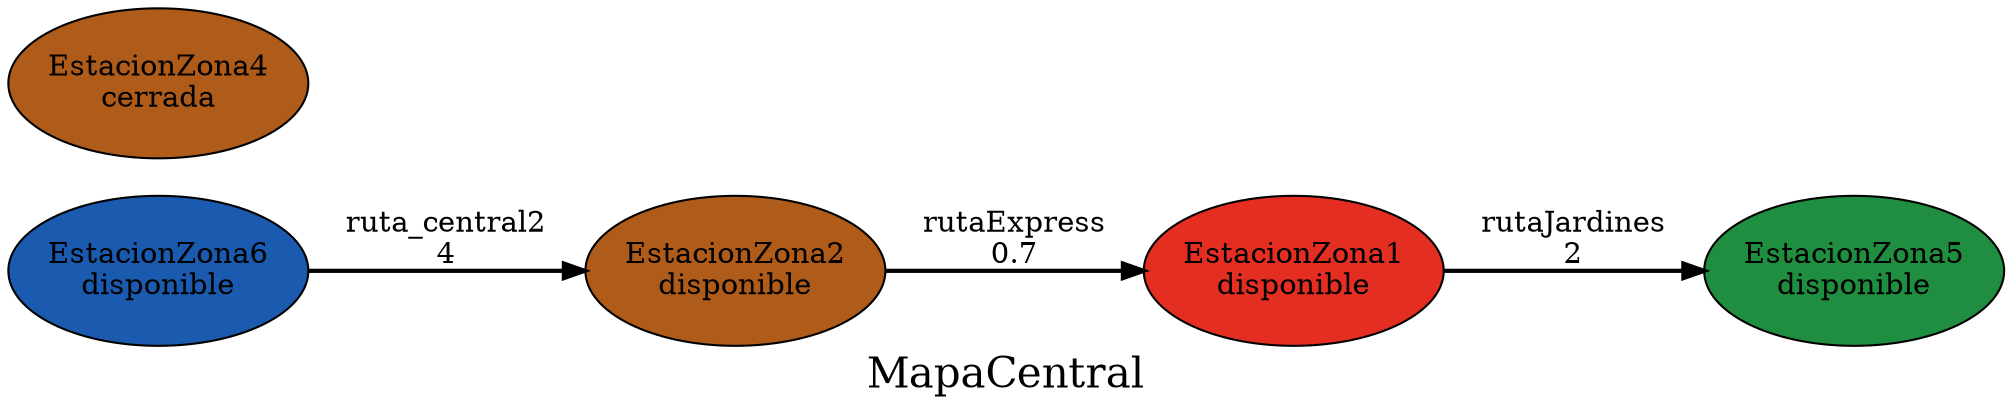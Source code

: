 digraph Ruta {
	node [color=black fillcolor="#1A5AAF" fixedsize=true height=1 shape=oval style=filled width=2]
	EstacionZona6 [label="EstacionZona6
disponible"]
	node [color=black fillcolor="#AF5B1A" fixedsize=true height=1 shape=oval style=filled width=2]
	EstacionZona2 [label="EstacionZona2
disponible"]
	node [color=black fillcolor="#E52E22" fixedsize=true height=1 shape=oval style=filled width=2]
	EstacionZona1 [label="EstacionZona1
disponible"]
	node [color=black fillcolor="#208E40" fixedsize=true height=1 shape=oval style=filled width=2]
	EstacionZona5 [label="EstacionZona5
disponible"]
	node [color=black fillcolor="#AF5B1A" fixedsize=true height=1 shape=oval style=filled width=2]
	EstacionZona4 [label="EstacionZona4
cerrada"]
	EstacionZona6 -> EstacionZona2 [label="ruta_central2
4" style=bold]
	EstacionZona2 -> EstacionZona1 [label="rutaExpress
0.7" style=bold]
	EstacionZona1 -> EstacionZona5 [label="rutaJardines
2" style=bold]
	overlap=false
	label=MapaCentral
	fontsize=20
	rankdir=LR
}
